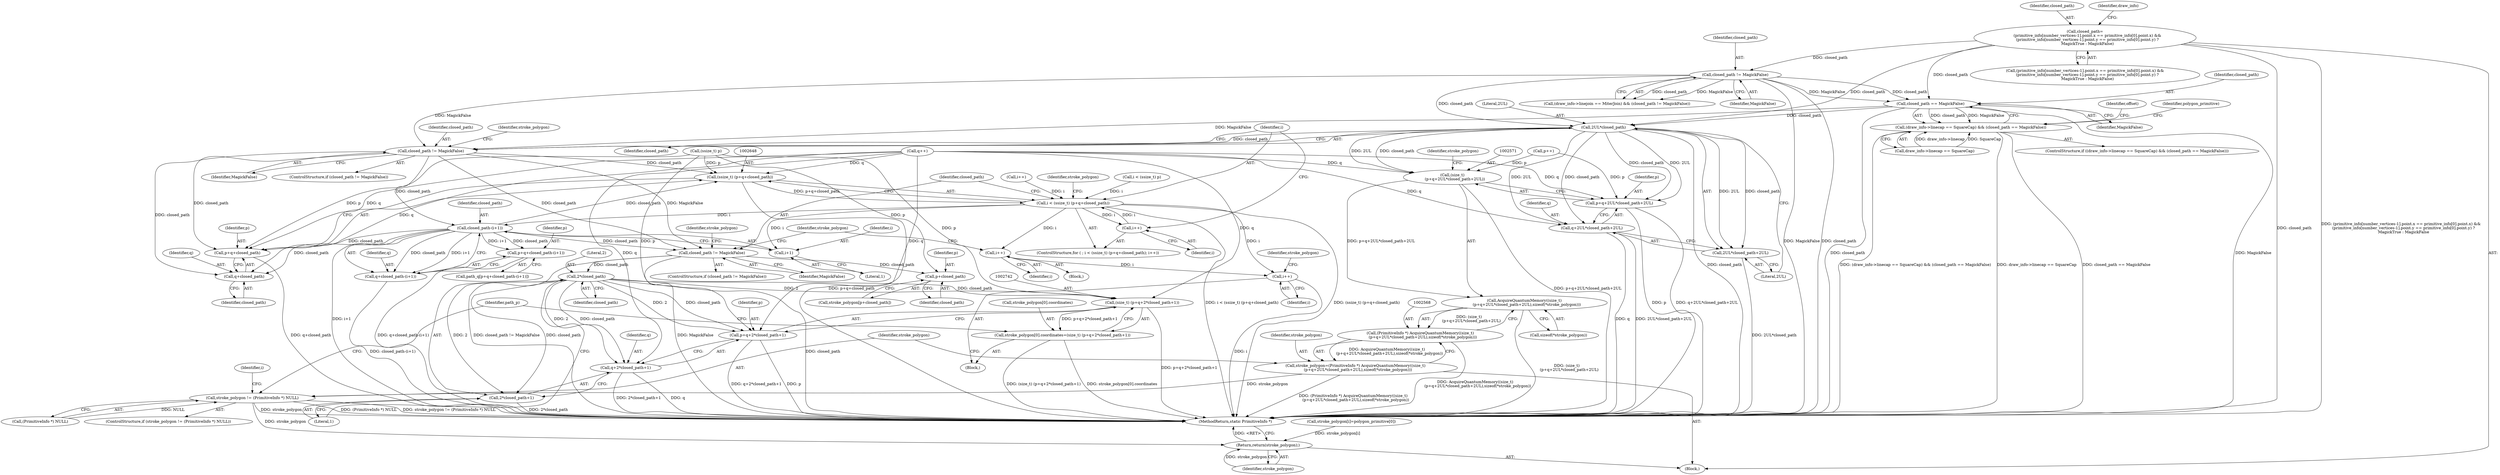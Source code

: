 digraph "0_ImageMagick_726812fa2fa7ce16bcf58f6e115f65427a1c0950_5@API" {
"1000440" [label="(Call,closed_path == MagickFalse)"];
"1000274" [label="(Call,closed_path != MagickFalse)"];
"1000221" [label="(Call,closed_path=\n    (primitive_info[number_vertices-1].point.x == primitive_info[0].point.x) &&\n    (primitive_info[number_vertices-1].point.y == primitive_info[0].point.y) ?\n    MagickTrue : MagickFalse)"];
"1000434" [label="(Call,(draw_info->linecap == SquareCap) && (closed_path == MagickFalse))"];
"1002577" [label="(Call,2UL*closed_path)"];
"1002570" [label="(Call,(size_t)\n    (p+q+2UL*closed_path+2UL))"];
"1002569" [label="(Call,AcquireQuantumMemory((size_t)\n    (p+q+2UL*closed_path+2UL),sizeof(*stroke_polygon)))"];
"1002567" [label="(Call,(PrimitiveInfo *) AcquireQuantumMemory((size_t)\n    (p+q+2UL*closed_path+2UL),sizeof(*stroke_polygon)))"];
"1002565" [label="(Call,stroke_polygon=(PrimitiveInfo *) AcquireQuantumMemory((size_t)\n    (p+q+2UL*closed_path+2UL),sizeof(*stroke_polygon)))"];
"1002585" [label="(Call,stroke_polygon != (PrimitiveInfo *) NULL)"];
"1002770" [label="(Return,return(stroke_polygon);)"];
"1002572" [label="(Call,p+q+2UL*closed_path+2UL)"];
"1002574" [label="(Call,q+2UL*closed_path+2UL)"];
"1002576" [label="(Call,2UL*closed_path+2UL)"];
"1002620" [label="(Call,closed_path != MagickFalse)"];
"1002647" [label="(Call,(ssize_t) (p+q+closed_path))"];
"1002645" [label="(Call,i < (ssize_t) (p+q+closed_path))"];
"1002654" [label="(Call,i++)"];
"1002676" [label="(Call,closed_path-(i+1))"];
"1002649" [label="(Call,p+q+closed_path)"];
"1002651" [label="(Call,q+closed_path)"];
"1002672" [label="(Call,p+q+closed_path-(i+1))"];
"1002674" [label="(Call,q+closed_path-(i+1))"];
"1002682" [label="(Call,closed_path != MagickFalse)"];
"1002702" [label="(Call,p+closed_path)"];
"1002748" [label="(Call,2*closed_path)"];
"1002741" [label="(Call,(size_t) (p+q+2*closed_path+1))"];
"1002735" [label="(Call,stroke_polygon[0].coordinates=(size_t) (p+q+2*closed_path+1))"];
"1002743" [label="(Call,p+q+2*closed_path+1)"];
"1002745" [label="(Call,q+2*closed_path+1)"];
"1002747" [label="(Call,2*closed_path+1)"];
"1002678" [label="(Call,i+1)"];
"1002706" [label="(Call,i++)"];
"1002726" [label="(Call,i++)"];
"1002583" [label="(Identifier,stroke_polygon)"];
"1002646" [label="(Identifier,i)"];
"1000434" [label="(Call,(draw_info->linecap == SquareCap) && (closed_path == MagickFalse))"];
"1002552" [label="(Call,p++)"];
"1000433" [label="(ControlStructure,if ((draw_info->linecap == SquareCap) && (closed_path == MagickFalse)))"];
"1002673" [label="(Identifier,p)"];
"1002566" [label="(Identifier,stroke_polygon)"];
"1002597" [label="(Call,(ssize_t) p)"];
"1002621" [label="(Identifier,closed_path)"];
"1002703" [label="(Identifier,p)"];
"1002642" [label="(Call,i++)"];
"1002560" [label="(Call,q++)"];
"1002743" [label="(Call,p+q+2*closed_path+1)"];
"1002679" [label="(Identifier,i)"];
"1002681" [label="(ControlStructure,if (closed_path != MagickFalse))"];
"1002708" [label="(Call,stroke_polygon[i]=polygon_primitive[0])"];
"1002650" [label="(Identifier,p)"];
"1002573" [label="(Identifier,p)"];
"1002622" [label="(Identifier,MagickFalse)"];
"1002684" [label="(Identifier,MagickFalse)"];
"1002736" [label="(Call,stroke_polygon[0].coordinates)"];
"1002572" [label="(Call,p+q+2UL*closed_path+2UL)"];
"1002748" [label="(Call,2*closed_path)"];
"1002707" [label="(Identifier,i)"];
"1002620" [label="(Call,closed_path != MagickFalse)"];
"1000274" [label="(Call,closed_path != MagickFalse)"];
"1002751" [label="(Literal,1)"];
"1002659" [label="(Identifier,stroke_polygon)"];
"1002579" [label="(Identifier,closed_path)"];
"1002585" [label="(Call,stroke_polygon != (PrimitiveInfo *) NULL)"];
"1002652" [label="(Identifier,q)"];
"1002680" [label="(Literal,1)"];
"1002747" [label="(Call,2*closed_path+1)"];
"1002772" [label="(MethodReturn,static PrimitiveInfo *)"];
"1002587" [label="(Call,(PrimitiveInfo *) NULL)"];
"1002746" [label="(Identifier,q)"];
"1000435" [label="(Call,draw_info->linecap == SquareCap)"];
"1002649" [label="(Call,p+q+closed_path)"];
"1000440" [label="(Call,closed_path == MagickFalse)"];
"1002590" [label="(Block,)"];
"1002771" [label="(Identifier,stroke_polygon)"];
"1002749" [label="(Literal,2)"];
"1002702" [label="(Call,p+closed_path)"];
"1002727" [label="(Identifier,i)"];
"1002688" [label="(Identifier,stroke_polygon)"];
"1002586" [label="(Identifier,stroke_polygon)"];
"1002654" [label="(Call,i++)"];
"1002676" [label="(Call,closed_path-(i+1))"];
"1002678" [label="(Call,i+1)"];
"1002683" [label="(Identifier,closed_path)"];
"1002674" [label="(Call,q+closed_path-(i+1))"];
"1002593" [label="(Identifier,i)"];
"1002682" [label="(Call,closed_path != MagickFalse)"];
"1002753" [label="(Identifier,path_p)"];
"1002672" [label="(Call,p+q+closed_path-(i+1))"];
"1000223" [label="(Call,(primitive_info[number_vertices-1].point.x == primitive_info[0].point.x) &&\n    (primitive_info[number_vertices-1].point.y == primitive_info[0].point.y) ?\n    MagickTrue : MagickFalse)"];
"1002670" [label="(Call,path_q[p+q+closed_path-(i+1)])"];
"1002675" [label="(Identifier,q)"];
"1000276" [label="(Identifier,MagickFalse)"];
"1002581" [label="(Call,sizeof(*stroke_polygon))"];
"1002570" [label="(Call,(size_t)\n    (p+q+2UL*closed_path+2UL))"];
"1002653" [label="(Identifier,closed_path)"];
"1002745" [label="(Call,q+2*closed_path+1)"];
"1002578" [label="(Literal,2UL)"];
"1002750" [label="(Identifier,closed_path)"];
"1002735" [label="(Call,stroke_polygon[0].coordinates=(size_t) (p+q+2*closed_path+1))"];
"1002580" [label="(Literal,2UL)"];
"1002647" [label="(Call,(ssize_t) (p+q+closed_path))"];
"1002595" [label="(Call,i < (ssize_t) p)"];
"1000221" [label="(Call,closed_path=\n    (primitive_info[number_vertices-1].point.x == primitive_info[0].point.x) &&\n    (primitive_info[number_vertices-1].point.y == primitive_info[0].point.y) ?\n    MagickTrue : MagickFalse)"];
"1002577" [label="(Call,2UL*closed_path)"];
"1002731" [label="(Identifier,stroke_polygon)"];
"1002626" [label="(Identifier,stroke_polygon)"];
"1002744" [label="(Identifier,p)"];
"1002651" [label="(Call,q+closed_path)"];
"1002655" [label="(Identifier,i)"];
"1002726" [label="(Call,i++)"];
"1000449" [label="(Identifier,offset)"];
"1000275" [label="(Identifier,closed_path)"];
"1002644" [label="(ControlStructure,for ( ; i < (ssize_t) (p+q+closed_path); i++))"];
"1002645" [label="(Call,i < (ssize_t) (p+q+closed_path))"];
"1002741" [label="(Call,(size_t) (p+q+2*closed_path+1))"];
"1000442" [label="(Identifier,MagickFalse)"];
"1002567" [label="(Call,(PrimitiveInfo *) AcquireQuantumMemory((size_t)\n    (p+q+2UL*closed_path+2UL),sizeof(*stroke_polygon)))"];
"1002619" [label="(ControlStructure,if (closed_path != MagickFalse))"];
"1002685" [label="(Block,)"];
"1002565" [label="(Call,stroke_polygon=(PrimitiveInfo *) AcquireQuantumMemory((size_t)\n    (p+q+2UL*closed_path+2UL),sizeof(*stroke_polygon)))"];
"1000444" [label="(Identifier,polygon_primitive)"];
"1002704" [label="(Identifier,closed_path)"];
"1002575" [label="(Identifier,q)"];
"1000222" [label="(Identifier,closed_path)"];
"1002574" [label="(Call,q+2UL*closed_path+2UL)"];
"1002700" [label="(Call,stroke_polygon[p+closed_path])"];
"1002569" [label="(Call,AcquireQuantumMemory((size_t)\n    (p+q+2UL*closed_path+2UL),sizeof(*stroke_polygon)))"];
"1002584" [label="(ControlStructure,if (stroke_polygon != (PrimitiveInfo *) NULL))"];
"1002576" [label="(Call,2UL*closed_path+2UL)"];
"1002710" [label="(Identifier,stroke_polygon)"];
"1002677" [label="(Identifier,closed_path)"];
"1002770" [label="(Return,return(stroke_polygon);)"];
"1002706" [label="(Call,i++)"];
"1000441" [label="(Identifier,closed_path)"];
"1000268" [label="(Call,(draw_info->linejoin == MiterJoin) && (closed_path != MagickFalse))"];
"1000265" [label="(Identifier,draw_info)"];
"1000108" [label="(Block,)"];
"1000440" -> "1000434"  [label="AST: "];
"1000440" -> "1000442"  [label="CFG: "];
"1000441" -> "1000440"  [label="AST: "];
"1000442" -> "1000440"  [label="AST: "];
"1000434" -> "1000440"  [label="CFG: "];
"1000440" -> "1002772"  [label="DDG: MagickFalse"];
"1000440" -> "1002772"  [label="DDG: closed_path"];
"1000440" -> "1000434"  [label="DDG: closed_path"];
"1000440" -> "1000434"  [label="DDG: MagickFalse"];
"1000274" -> "1000440"  [label="DDG: closed_path"];
"1000274" -> "1000440"  [label="DDG: MagickFalse"];
"1000221" -> "1000440"  [label="DDG: closed_path"];
"1000440" -> "1002577"  [label="DDG: closed_path"];
"1000440" -> "1002620"  [label="DDG: MagickFalse"];
"1000274" -> "1000268"  [label="AST: "];
"1000274" -> "1000276"  [label="CFG: "];
"1000275" -> "1000274"  [label="AST: "];
"1000276" -> "1000274"  [label="AST: "];
"1000268" -> "1000274"  [label="CFG: "];
"1000274" -> "1002772"  [label="DDG: closed_path"];
"1000274" -> "1002772"  [label="DDG: MagickFalse"];
"1000274" -> "1000268"  [label="DDG: closed_path"];
"1000274" -> "1000268"  [label="DDG: MagickFalse"];
"1000221" -> "1000274"  [label="DDG: closed_path"];
"1000274" -> "1002577"  [label="DDG: closed_path"];
"1000274" -> "1002620"  [label="DDG: MagickFalse"];
"1000221" -> "1000108"  [label="AST: "];
"1000221" -> "1000223"  [label="CFG: "];
"1000222" -> "1000221"  [label="AST: "];
"1000223" -> "1000221"  [label="AST: "];
"1000265" -> "1000221"  [label="CFG: "];
"1000221" -> "1002772"  [label="DDG: (primitive_info[number_vertices-1].point.x == primitive_info[0].point.x) &&\n    (primitive_info[number_vertices-1].point.y == primitive_info[0].point.y) ?\n    MagickTrue : MagickFalse"];
"1000221" -> "1002772"  [label="DDG: closed_path"];
"1000221" -> "1002577"  [label="DDG: closed_path"];
"1000434" -> "1000433"  [label="AST: "];
"1000434" -> "1000435"  [label="CFG: "];
"1000435" -> "1000434"  [label="AST: "];
"1000444" -> "1000434"  [label="CFG: "];
"1000449" -> "1000434"  [label="CFG: "];
"1000434" -> "1002772"  [label="DDG: closed_path == MagickFalse"];
"1000434" -> "1002772"  [label="DDG: (draw_info->linecap == SquareCap) && (closed_path == MagickFalse)"];
"1000434" -> "1002772"  [label="DDG: draw_info->linecap == SquareCap"];
"1000435" -> "1000434"  [label="DDG: draw_info->linecap"];
"1000435" -> "1000434"  [label="DDG: SquareCap"];
"1002577" -> "1002576"  [label="AST: "];
"1002577" -> "1002579"  [label="CFG: "];
"1002578" -> "1002577"  [label="AST: "];
"1002579" -> "1002577"  [label="AST: "];
"1002580" -> "1002577"  [label="CFG: "];
"1002577" -> "1002772"  [label="DDG: closed_path"];
"1002577" -> "1002570"  [label="DDG: 2UL"];
"1002577" -> "1002570"  [label="DDG: closed_path"];
"1002577" -> "1002572"  [label="DDG: 2UL"];
"1002577" -> "1002572"  [label="DDG: closed_path"];
"1002577" -> "1002574"  [label="DDG: 2UL"];
"1002577" -> "1002574"  [label="DDG: closed_path"];
"1002577" -> "1002576"  [label="DDG: 2UL"];
"1002577" -> "1002576"  [label="DDG: closed_path"];
"1002577" -> "1002620"  [label="DDG: closed_path"];
"1002570" -> "1002569"  [label="AST: "];
"1002570" -> "1002572"  [label="CFG: "];
"1002571" -> "1002570"  [label="AST: "];
"1002572" -> "1002570"  [label="AST: "];
"1002583" -> "1002570"  [label="CFG: "];
"1002570" -> "1002772"  [label="DDG: p+q+2UL*closed_path+2UL"];
"1002570" -> "1002569"  [label="DDG: p+q+2UL*closed_path+2UL"];
"1002552" -> "1002570"  [label="DDG: p"];
"1002560" -> "1002570"  [label="DDG: q"];
"1002569" -> "1002567"  [label="AST: "];
"1002569" -> "1002581"  [label="CFG: "];
"1002581" -> "1002569"  [label="AST: "];
"1002567" -> "1002569"  [label="CFG: "];
"1002569" -> "1002772"  [label="DDG: (size_t)\n    (p+q+2UL*closed_path+2UL)"];
"1002569" -> "1002567"  [label="DDG: (size_t)\n    (p+q+2UL*closed_path+2UL)"];
"1002567" -> "1002565"  [label="AST: "];
"1002568" -> "1002567"  [label="AST: "];
"1002565" -> "1002567"  [label="CFG: "];
"1002567" -> "1002772"  [label="DDG: AcquireQuantumMemory((size_t)\n    (p+q+2UL*closed_path+2UL),sizeof(*stroke_polygon))"];
"1002567" -> "1002565"  [label="DDG: AcquireQuantumMemory((size_t)\n    (p+q+2UL*closed_path+2UL),sizeof(*stroke_polygon))"];
"1002565" -> "1000108"  [label="AST: "];
"1002566" -> "1002565"  [label="AST: "];
"1002586" -> "1002565"  [label="CFG: "];
"1002565" -> "1002772"  [label="DDG: (PrimitiveInfo *) AcquireQuantumMemory((size_t)\n    (p+q+2UL*closed_path+2UL),sizeof(*stroke_polygon))"];
"1002565" -> "1002585"  [label="DDG: stroke_polygon"];
"1002585" -> "1002584"  [label="AST: "];
"1002585" -> "1002587"  [label="CFG: "];
"1002586" -> "1002585"  [label="AST: "];
"1002587" -> "1002585"  [label="AST: "];
"1002593" -> "1002585"  [label="CFG: "];
"1002753" -> "1002585"  [label="CFG: "];
"1002585" -> "1002772"  [label="DDG: (PrimitiveInfo *) NULL"];
"1002585" -> "1002772"  [label="DDG: stroke_polygon != (PrimitiveInfo *) NULL"];
"1002585" -> "1002772"  [label="DDG: stroke_polygon"];
"1002587" -> "1002585"  [label="DDG: NULL"];
"1002585" -> "1002770"  [label="DDG: stroke_polygon"];
"1002770" -> "1000108"  [label="AST: "];
"1002770" -> "1002771"  [label="CFG: "];
"1002771" -> "1002770"  [label="AST: "];
"1002772" -> "1002770"  [label="CFG: "];
"1002770" -> "1002772"  [label="DDG: <RET>"];
"1002771" -> "1002770"  [label="DDG: stroke_polygon"];
"1002708" -> "1002770"  [label="DDG: stroke_polygon[i]"];
"1002572" -> "1002574"  [label="CFG: "];
"1002573" -> "1002572"  [label="AST: "];
"1002574" -> "1002572"  [label="AST: "];
"1002572" -> "1002772"  [label="DDG: p"];
"1002572" -> "1002772"  [label="DDG: q+2UL*closed_path+2UL"];
"1002552" -> "1002572"  [label="DDG: p"];
"1002560" -> "1002572"  [label="DDG: q"];
"1002574" -> "1002576"  [label="CFG: "];
"1002575" -> "1002574"  [label="AST: "];
"1002576" -> "1002574"  [label="AST: "];
"1002574" -> "1002772"  [label="DDG: q"];
"1002574" -> "1002772"  [label="DDG: 2UL*closed_path+2UL"];
"1002560" -> "1002574"  [label="DDG: q"];
"1002576" -> "1002580"  [label="CFG: "];
"1002580" -> "1002576"  [label="AST: "];
"1002576" -> "1002772"  [label="DDG: 2UL*closed_path"];
"1002620" -> "1002619"  [label="AST: "];
"1002620" -> "1002622"  [label="CFG: "];
"1002621" -> "1002620"  [label="AST: "];
"1002622" -> "1002620"  [label="AST: "];
"1002626" -> "1002620"  [label="CFG: "];
"1002646" -> "1002620"  [label="CFG: "];
"1002620" -> "1002647"  [label="DDG: closed_path"];
"1002620" -> "1002649"  [label="DDG: closed_path"];
"1002620" -> "1002651"  [label="DDG: closed_path"];
"1002620" -> "1002676"  [label="DDG: closed_path"];
"1002620" -> "1002682"  [label="DDG: closed_path"];
"1002620" -> "1002682"  [label="DDG: MagickFalse"];
"1002647" -> "1002645"  [label="AST: "];
"1002647" -> "1002649"  [label="CFG: "];
"1002648" -> "1002647"  [label="AST: "];
"1002649" -> "1002647"  [label="AST: "];
"1002645" -> "1002647"  [label="CFG: "];
"1002647" -> "1002772"  [label="DDG: p+q+closed_path"];
"1002647" -> "1002645"  [label="DDG: p+q+closed_path"];
"1002597" -> "1002647"  [label="DDG: p"];
"1002560" -> "1002647"  [label="DDG: q"];
"1002676" -> "1002647"  [label="DDG: closed_path"];
"1002645" -> "1002644"  [label="AST: "];
"1002646" -> "1002645"  [label="AST: "];
"1002659" -> "1002645"  [label="CFG: "];
"1002683" -> "1002645"  [label="CFG: "];
"1002645" -> "1002772"  [label="DDG: (ssize_t) (p+q+closed_path)"];
"1002645" -> "1002772"  [label="DDG: i < (ssize_t) (p+q+closed_path)"];
"1002642" -> "1002645"  [label="DDG: i"];
"1002595" -> "1002645"  [label="DDG: i"];
"1002654" -> "1002645"  [label="DDG: i"];
"1002645" -> "1002654"  [label="DDG: i"];
"1002645" -> "1002676"  [label="DDG: i"];
"1002645" -> "1002678"  [label="DDG: i"];
"1002645" -> "1002706"  [label="DDG: i"];
"1002645" -> "1002726"  [label="DDG: i"];
"1002654" -> "1002644"  [label="AST: "];
"1002654" -> "1002655"  [label="CFG: "];
"1002655" -> "1002654"  [label="AST: "];
"1002646" -> "1002654"  [label="CFG: "];
"1002676" -> "1002674"  [label="AST: "];
"1002676" -> "1002678"  [label="CFG: "];
"1002677" -> "1002676"  [label="AST: "];
"1002678" -> "1002676"  [label="AST: "];
"1002674" -> "1002676"  [label="CFG: "];
"1002676" -> "1002772"  [label="DDG: i+1"];
"1002676" -> "1002649"  [label="DDG: closed_path"];
"1002676" -> "1002651"  [label="DDG: closed_path"];
"1002676" -> "1002672"  [label="DDG: closed_path"];
"1002676" -> "1002672"  [label="DDG: i+1"];
"1002676" -> "1002674"  [label="DDG: closed_path"];
"1002676" -> "1002674"  [label="DDG: i+1"];
"1002676" -> "1002682"  [label="DDG: closed_path"];
"1002649" -> "1002651"  [label="CFG: "];
"1002650" -> "1002649"  [label="AST: "];
"1002651" -> "1002649"  [label="AST: "];
"1002649" -> "1002772"  [label="DDG: q+closed_path"];
"1002597" -> "1002649"  [label="DDG: p"];
"1002560" -> "1002649"  [label="DDG: q"];
"1002651" -> "1002653"  [label="CFG: "];
"1002652" -> "1002651"  [label="AST: "];
"1002653" -> "1002651"  [label="AST: "];
"1002560" -> "1002651"  [label="DDG: q"];
"1002672" -> "1002670"  [label="AST: "];
"1002672" -> "1002674"  [label="CFG: "];
"1002673" -> "1002672"  [label="AST: "];
"1002674" -> "1002672"  [label="AST: "];
"1002670" -> "1002672"  [label="CFG: "];
"1002672" -> "1002772"  [label="DDG: q+closed_path-(i+1)"];
"1002675" -> "1002674"  [label="AST: "];
"1002674" -> "1002772"  [label="DDG: closed_path-(i+1)"];
"1002682" -> "1002681"  [label="AST: "];
"1002682" -> "1002684"  [label="CFG: "];
"1002683" -> "1002682"  [label="AST: "];
"1002684" -> "1002682"  [label="AST: "];
"1002688" -> "1002682"  [label="CFG: "];
"1002710" -> "1002682"  [label="CFG: "];
"1002682" -> "1002772"  [label="DDG: MagickFalse"];
"1002682" -> "1002772"  [label="DDG: closed_path != MagickFalse"];
"1002682" -> "1002702"  [label="DDG: closed_path"];
"1002682" -> "1002748"  [label="DDG: closed_path"];
"1002702" -> "1002700"  [label="AST: "];
"1002702" -> "1002704"  [label="CFG: "];
"1002703" -> "1002702"  [label="AST: "];
"1002704" -> "1002702"  [label="AST: "];
"1002700" -> "1002702"  [label="CFG: "];
"1002597" -> "1002702"  [label="DDG: p"];
"1002748" -> "1002747"  [label="AST: "];
"1002748" -> "1002750"  [label="CFG: "];
"1002749" -> "1002748"  [label="AST: "];
"1002750" -> "1002748"  [label="AST: "];
"1002751" -> "1002748"  [label="CFG: "];
"1002748" -> "1002772"  [label="DDG: closed_path"];
"1002748" -> "1002741"  [label="DDG: 2"];
"1002748" -> "1002741"  [label="DDG: closed_path"];
"1002748" -> "1002743"  [label="DDG: 2"];
"1002748" -> "1002743"  [label="DDG: closed_path"];
"1002748" -> "1002745"  [label="DDG: 2"];
"1002748" -> "1002745"  [label="DDG: closed_path"];
"1002748" -> "1002747"  [label="DDG: 2"];
"1002748" -> "1002747"  [label="DDG: closed_path"];
"1002741" -> "1002735"  [label="AST: "];
"1002741" -> "1002743"  [label="CFG: "];
"1002742" -> "1002741"  [label="AST: "];
"1002743" -> "1002741"  [label="AST: "];
"1002735" -> "1002741"  [label="CFG: "];
"1002741" -> "1002772"  [label="DDG: p+q+2*closed_path+1"];
"1002741" -> "1002735"  [label="DDG: p+q+2*closed_path+1"];
"1002597" -> "1002741"  [label="DDG: p"];
"1002560" -> "1002741"  [label="DDG: q"];
"1002735" -> "1002590"  [label="AST: "];
"1002736" -> "1002735"  [label="AST: "];
"1002753" -> "1002735"  [label="CFG: "];
"1002735" -> "1002772"  [label="DDG: (size_t) (p+q+2*closed_path+1)"];
"1002735" -> "1002772"  [label="DDG: stroke_polygon[0].coordinates"];
"1002743" -> "1002745"  [label="CFG: "];
"1002744" -> "1002743"  [label="AST: "];
"1002745" -> "1002743"  [label="AST: "];
"1002743" -> "1002772"  [label="DDG: p"];
"1002743" -> "1002772"  [label="DDG: q+2*closed_path+1"];
"1002597" -> "1002743"  [label="DDG: p"];
"1002560" -> "1002743"  [label="DDG: q"];
"1002745" -> "1002747"  [label="CFG: "];
"1002746" -> "1002745"  [label="AST: "];
"1002747" -> "1002745"  [label="AST: "];
"1002745" -> "1002772"  [label="DDG: 2*closed_path+1"];
"1002745" -> "1002772"  [label="DDG: q"];
"1002560" -> "1002745"  [label="DDG: q"];
"1002747" -> "1002751"  [label="CFG: "];
"1002751" -> "1002747"  [label="AST: "];
"1002747" -> "1002772"  [label="DDG: 2*closed_path"];
"1002678" -> "1002680"  [label="CFG: "];
"1002679" -> "1002678"  [label="AST: "];
"1002680" -> "1002678"  [label="AST: "];
"1002706" -> "1002685"  [label="AST: "];
"1002706" -> "1002707"  [label="CFG: "];
"1002707" -> "1002706"  [label="AST: "];
"1002710" -> "1002706"  [label="CFG: "];
"1002706" -> "1002726"  [label="DDG: i"];
"1002726" -> "1002590"  [label="AST: "];
"1002726" -> "1002727"  [label="CFG: "];
"1002727" -> "1002726"  [label="AST: "];
"1002731" -> "1002726"  [label="CFG: "];
"1002726" -> "1002772"  [label="DDG: i"];
}
